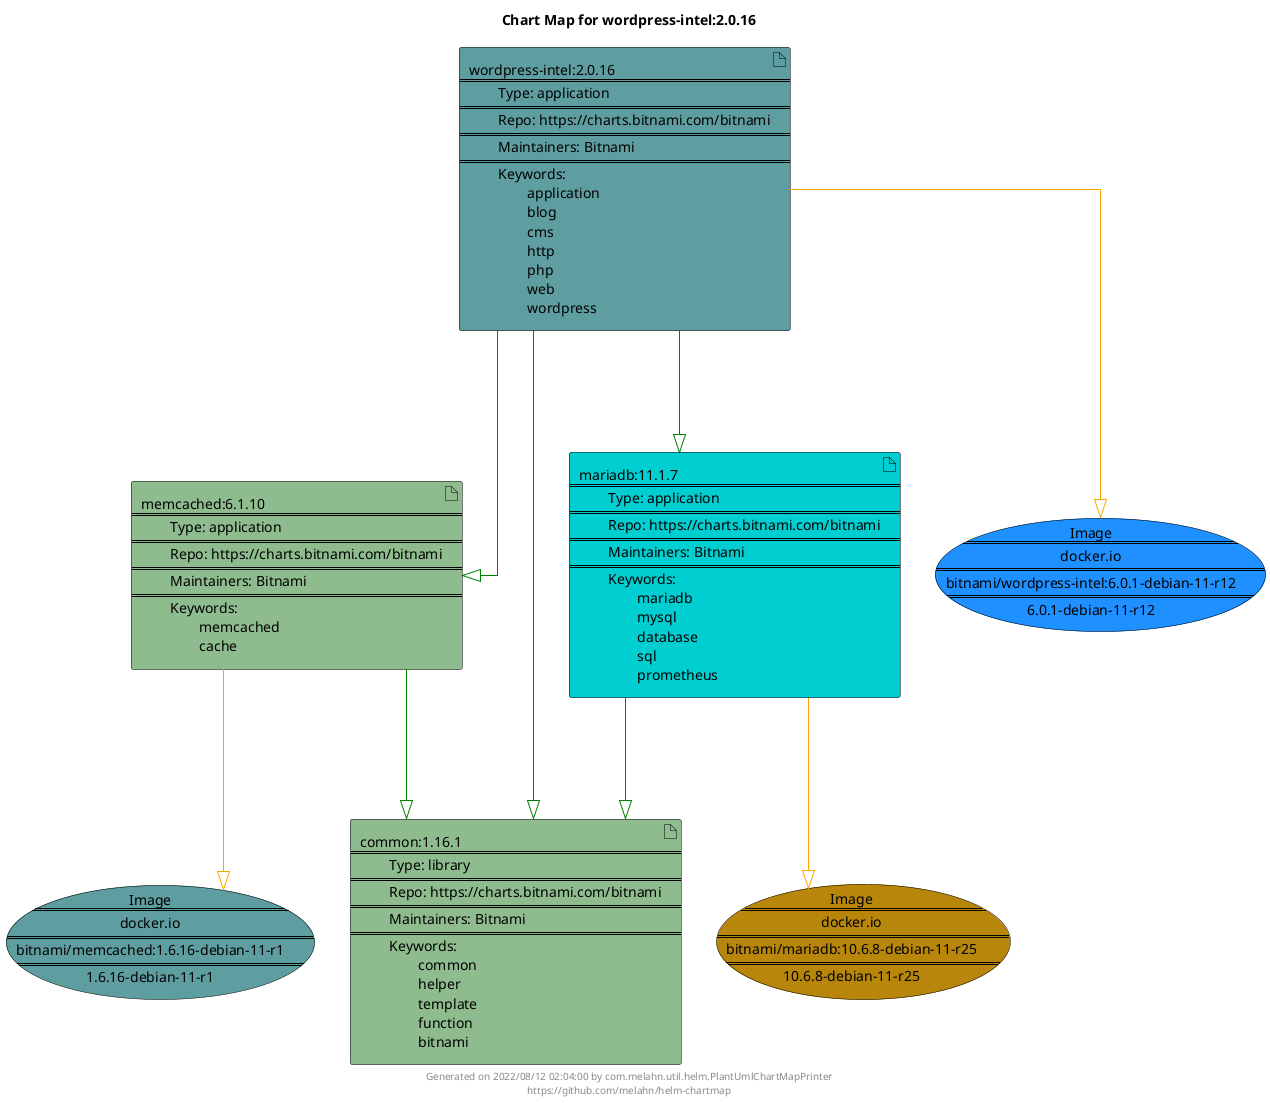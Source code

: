 @startuml
skinparam linetype ortho
skinparam backgroundColor white
skinparam usecaseBorderColor black
skinparam usecaseArrowColor LightSlateGray
skinparam artifactBorderColor black
skinparam artifactArrowColor LightSlateGray

title Chart Map for wordpress-intel:2.0.16

'There are 4 referenced Helm Charts
artifact "memcached:6.1.10\n====\n\tType: application\n====\n\tRepo: https://charts.bitnami.com/bitnami\n====\n\tMaintainers: Bitnami\n====\n\tKeywords: \n\t\tmemcached\n\t\tcache" as memcached_6_1_10 #DarkSeaGreen
artifact "common:1.16.1\n====\n\tType: library\n====\n\tRepo: https://charts.bitnami.com/bitnami\n====\n\tMaintainers: Bitnami\n====\n\tKeywords: \n\t\tcommon\n\t\thelper\n\t\ttemplate\n\t\tfunction\n\t\tbitnami" as common_1_16_1 #DarkSeaGreen
artifact "wordpress-intel:2.0.16\n====\n\tType: application\n====\n\tRepo: https://charts.bitnami.com/bitnami\n====\n\tMaintainers: Bitnami\n====\n\tKeywords: \n\t\tapplication\n\t\tblog\n\t\tcms\n\t\thttp\n\t\tphp\n\t\tweb\n\t\twordpress" as wordpress_intel_2_0_16 #CadetBlue
artifact "mariadb:11.1.7\n====\n\tType: application\n====\n\tRepo: https://charts.bitnami.com/bitnami\n====\n\tMaintainers: Bitnami\n====\n\tKeywords: \n\t\tmariadb\n\t\tmysql\n\t\tdatabase\n\t\tsql\n\t\tprometheus" as mariadb_11_1_7 #DarkTurquoise

'There are 3 referenced Docker Images
usecase "Image\n====\ndocker.io\n====\nbitnami/memcached:1.6.16-debian-11-r1\n====\n1.6.16-debian-11-r1" as docker_io_bitnami_memcached_1_6_16_debian_11_r1 #CadetBlue
usecase "Image\n====\ndocker.io\n====\nbitnami/mariadb:10.6.8-debian-11-r25\n====\n10.6.8-debian-11-r25" as docker_io_bitnami_mariadb_10_6_8_debian_11_r25 #DarkGoldenRod
usecase "Image\n====\ndocker.io\n====\nbitnami/wordpress-intel:6.0.1-debian-11-r12\n====\n6.0.1-debian-11-r12" as docker_io_bitnami_wordpress_intel_6_0_1_debian_11_r12 #DodgerBlue

'Chart Dependencies
wordpress_intel_2_0_16--[#green]-|>common_1_16_1
wordpress_intel_2_0_16--[#green]-|>memcached_6_1_10
memcached_6_1_10--[#green]-|>common_1_16_1
wordpress_intel_2_0_16--[#green]-|>mariadb_11_1_7
mariadb_11_1_7--[#green]-|>common_1_16_1
memcached_6_1_10--[#orange]-|>docker_io_bitnami_memcached_1_6_16_debian_11_r1
wordpress_intel_2_0_16--[#orange]-|>docker_io_bitnami_wordpress_intel_6_0_1_debian_11_r12
mariadb_11_1_7--[#orange]-|>docker_io_bitnami_mariadb_10_6_8_debian_11_r25

center footer Generated on 2022/08/12 02:04:00 by com.melahn.util.helm.PlantUmlChartMapPrinter\nhttps://github.com/melahn/helm-chartmap
@enduml
